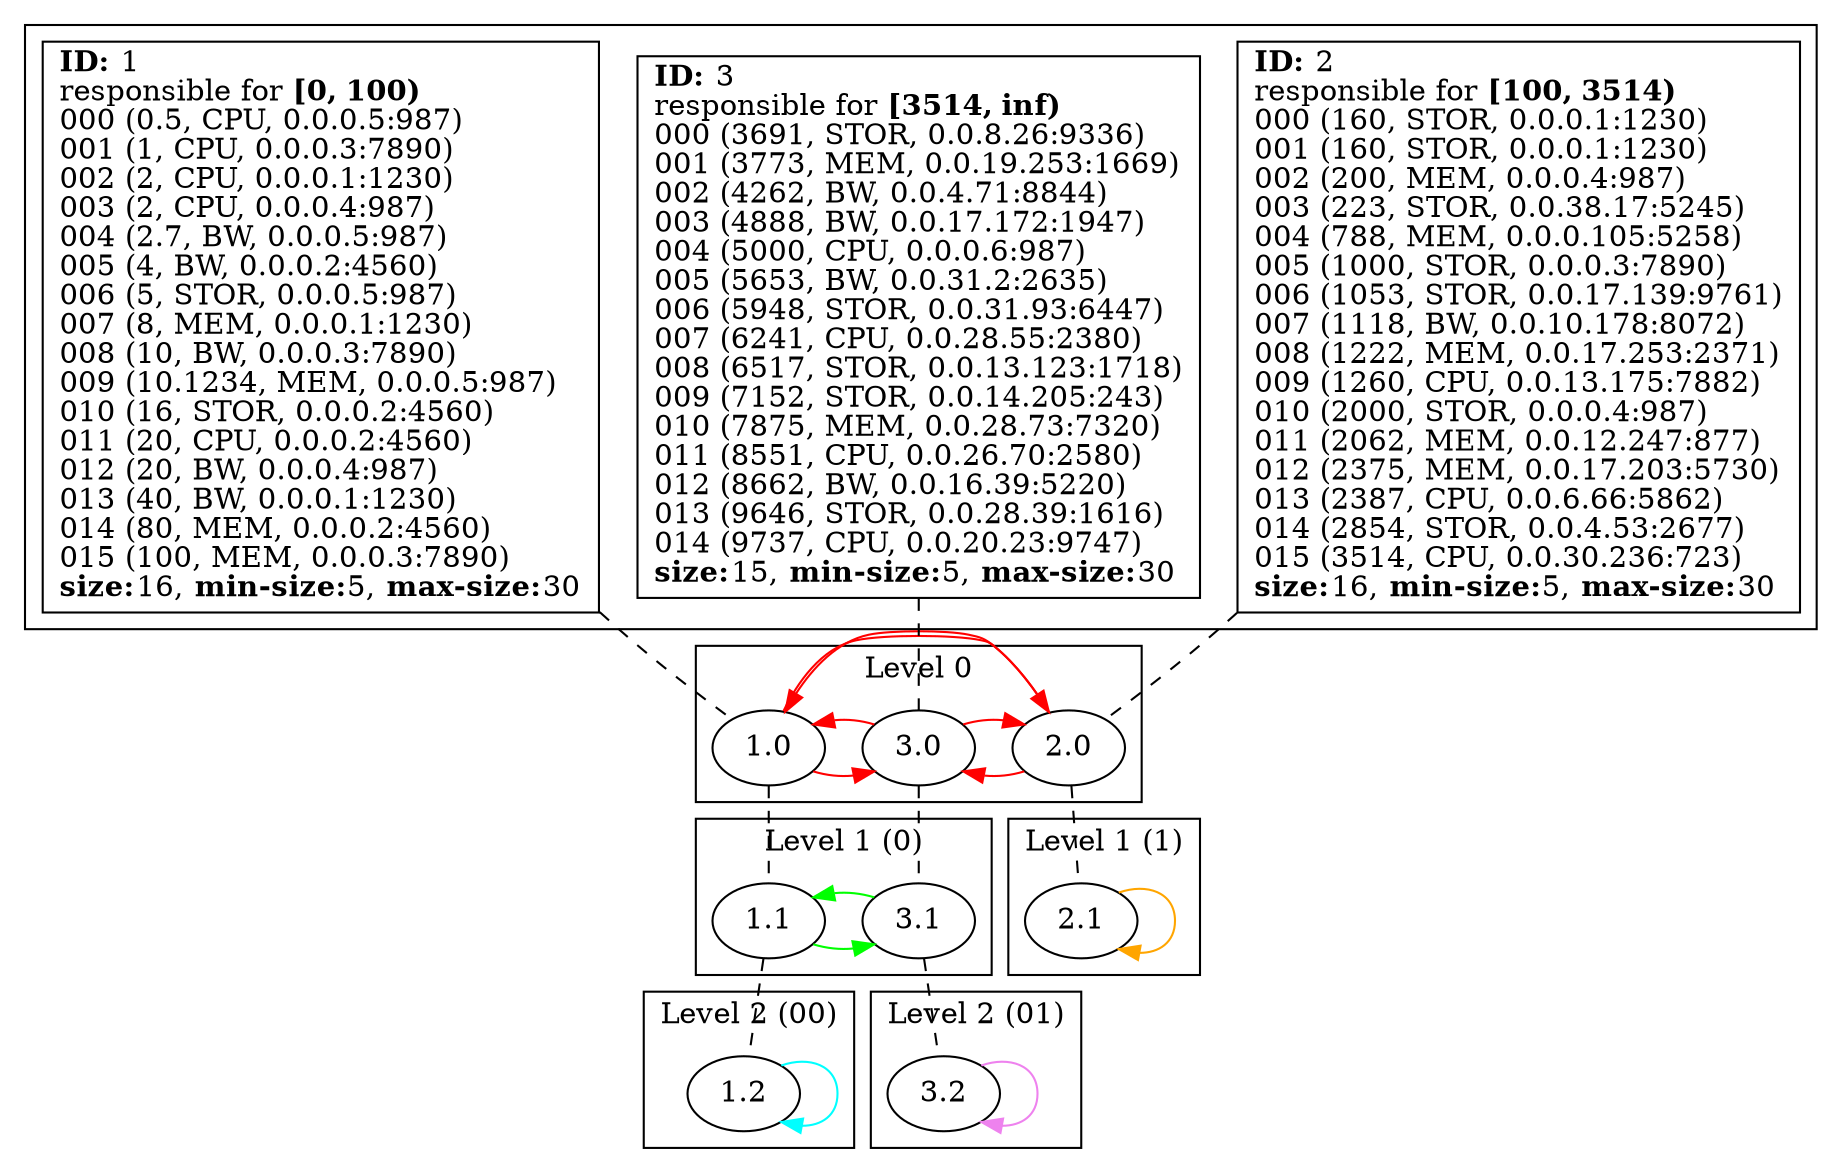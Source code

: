 strict
digraph SkipGraph {

	# vertical
	edge [dir=none style=dashed]
	subgraph {
		"1" -> "1.0" -> "1.1" -> "1.2"
		}
	subgraph {
		"2" -> "2.0" -> "2.1"
		}
	subgraph {
		"3" -> "3.0" -> "3.1" -> "3.2"
		}

	# horizontal
	edge [dir=forward, style=solid]
	subgraph cluster_content {
		rank = same
		"1" [shape=box, label=
			<
				<B>ID:</B> 1<BR ALIGN="LEFT"/>
				responsible for <B>[0, 100)</B><BR ALIGN="LEFT"/>
				000 (0.5, CPU, 0.0.0.5:987)<BR ALIGN="LEFT"/>
				001 (1, CPU, 0.0.0.3:7890)<BR ALIGN="LEFT"/>
				002 (2, CPU, 0.0.0.1:1230)<BR ALIGN="LEFT"/>
				003 (2, CPU, 0.0.0.4:987)<BR ALIGN="LEFT"/>
				004 (2.7, BW, 0.0.0.5:987)<BR ALIGN="LEFT"/>
				005 (4, BW, 0.0.0.2:4560)<BR ALIGN="LEFT"/>
				006 (5, STOR, 0.0.0.5:987)<BR ALIGN="LEFT"/>
				007 (8, MEM, 0.0.0.1:1230)<BR ALIGN="LEFT"/>
				008 (10, BW, 0.0.0.3:7890)<BR ALIGN="LEFT"/>
				009 (10.1234, MEM, 0.0.0.5:987)<BR ALIGN="LEFT"/>
				010 (16, STOR, 0.0.0.2:4560)<BR ALIGN="LEFT"/>
				011 (20, CPU, 0.0.0.2:4560)<BR ALIGN="LEFT"/>
				012 (20, BW, 0.0.0.4:987)<BR ALIGN="LEFT"/>
				013 (40, BW, 0.0.0.1:1230)<BR ALIGN="LEFT"/>
				014 (80, MEM, 0.0.0.2:4560)<BR ALIGN="LEFT"/>
				015 (100, MEM, 0.0.0.3:7890)<BR ALIGN="LEFT"/>
			<B>size:</B>16, <B>min-size:</B>5, <B>max-size:</B>30<BR ALIGN="LEFT"/>			>]
		"2" [shape=box, label=
			<
				<B>ID:</B> 2<BR ALIGN="LEFT"/>
				responsible for <B>[100, 3514)</B><BR ALIGN="LEFT"/>
				000 (160, STOR, 0.0.0.1:1230)<BR ALIGN="LEFT"/>
				001 (160, STOR, 0.0.0.1:1230)<BR ALIGN="LEFT"/>
				002 (200, MEM, 0.0.0.4:987)<BR ALIGN="LEFT"/>
				003 (223, STOR, 0.0.38.17:5245)<BR ALIGN="LEFT"/>
				004 (788, MEM, 0.0.0.105:5258)<BR ALIGN="LEFT"/>
				005 (1000, STOR, 0.0.0.3:7890)<BR ALIGN="LEFT"/>
				006 (1053, STOR, 0.0.17.139:9761)<BR ALIGN="LEFT"/>
				007 (1118, BW, 0.0.10.178:8072)<BR ALIGN="LEFT"/>
				008 (1222, MEM, 0.0.17.253:2371)<BR ALIGN="LEFT"/>
				009 (1260, CPU, 0.0.13.175:7882)<BR ALIGN="LEFT"/>
				010 (2000, STOR, 0.0.0.4:987)<BR ALIGN="LEFT"/>
				011 (2062, MEM, 0.0.12.247:877)<BR ALIGN="LEFT"/>
				012 (2375, MEM, 0.0.17.203:5730)<BR ALIGN="LEFT"/>
				013 (2387, CPU, 0.0.6.66:5862)<BR ALIGN="LEFT"/>
				014 (2854, STOR, 0.0.4.53:2677)<BR ALIGN="LEFT"/>
				015 (3514, CPU, 0.0.30.236:723)<BR ALIGN="LEFT"/>
			<B>size:</B>16, <B>min-size:</B>5, <B>max-size:</B>30<BR ALIGN="LEFT"/>			>]
		"3" [shape=box, label=
			<
				<B>ID:</B> 3<BR ALIGN="LEFT"/>
				responsible for <B>[3514, inf)</B><BR ALIGN="LEFT"/>
				000 (3691, STOR, 0.0.8.26:9336)<BR ALIGN="LEFT"/>
				001 (3773, MEM, 0.0.19.253:1669)<BR ALIGN="LEFT"/>
				002 (4262, BW, 0.0.4.71:8844)<BR ALIGN="LEFT"/>
				003 (4888, BW, 0.0.17.172:1947)<BR ALIGN="LEFT"/>
				004 (5000, CPU, 0.0.0.6:987)<BR ALIGN="LEFT"/>
				005 (5653, BW, 0.0.31.2:2635)<BR ALIGN="LEFT"/>
				006 (5948, STOR, 0.0.31.93:6447)<BR ALIGN="LEFT"/>
				007 (6241, CPU, 0.0.28.55:2380)<BR ALIGN="LEFT"/>
				008 (6517, STOR, 0.0.13.123:1718)<BR ALIGN="LEFT"/>
				009 (7152, STOR, 0.0.14.205:243)<BR ALIGN="LEFT"/>
				010 (7875, MEM, 0.0.28.73:7320)<BR ALIGN="LEFT"/>
				011 (8551, CPU, 0.0.26.70:2580)<BR ALIGN="LEFT"/>
				012 (8662, BW, 0.0.16.39:5220)<BR ALIGN="LEFT"/>
				013 (9646, STOR, 0.0.28.39:1616)<BR ALIGN="LEFT"/>
				014 (9737, CPU, 0.0.20.23:9747)<BR ALIGN="LEFT"/>
			<B>size:</B>15, <B>min-size:</B>5, <B>max-size:</B>30<BR ALIGN="LEFT"/>			>]
	}

	edge [color=red]
	subgraph cluster_1 {
		rank = same
		label = "Level 0"
		subgraph {
			"1.0" -> "2.0"
			"1.0" -> "3.0"
		}
		subgraph {
			"2.0" -> "3.0"
			"2.0" -> "1.0"
		}
		subgraph {
			"3.0" -> "1.0"
			"3.0" -> "2.0"
		}
	}

	edge [color=green]
	subgraph cluster_10 {
		rank = same
		label = "Level 1 (0)"
		subgraph {
			"1.1" -> "3.1"
			"1.1" -> "3.1"
		}
		subgraph {
			"3.1" -> "1.1"
			"3.1" -> "1.1"
		}
	}

	edge [color=cyan]
	subgraph cluster_100 {
		rank = same
		label = "Level 2 (00)"
		subgraph {
			"1.2" -> "1.2"
			"1.2" -> "1.2"
		}
	}

	edge [color=violet]
	subgraph cluster_101 {
		rank = same
		label = "Level 2 (01)"
		subgraph {
			"3.2" -> "3.2"
			"3.2" -> "3.2"
		}
	}

	edge [color=orange]
	subgraph cluster_11 {
		rank = same
		label = "Level 1 (1)"
		subgraph {
			"2.1" -> "2.1"
			"2.1" -> "2.1"
		}
	}


}
